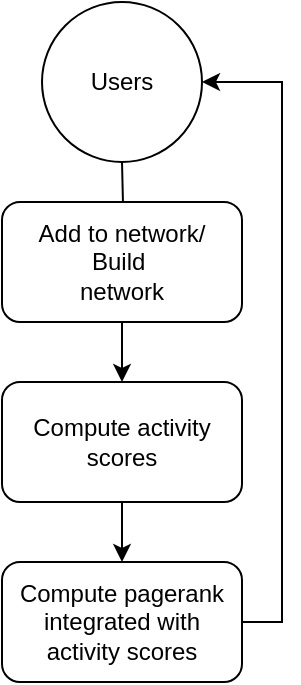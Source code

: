 <mxfile version="27.1.4">
  <diagram name="Page-1" id="g3OE6t035zjwOs0yImcq">
    <mxGraphModel dx="946" dy="644" grid="1" gridSize="10" guides="1" tooltips="1" connect="1" arrows="1" fold="1" page="1" pageScale="1" pageWidth="827" pageHeight="1169" math="0" shadow="0">
      <root>
        <mxCell id="0" />
        <mxCell id="1" parent="0" />
        <mxCell id="YBL1CYbJKdlLU7fEDy9L-3" value="" style="edgeStyle=orthogonalEdgeStyle;rounded=0;orthogonalLoop=1;jettySize=auto;html=1;" edge="1" parent="1" target="YBL1CYbJKdlLU7fEDy9L-2">
          <mxGeometry relative="1" as="geometry">
            <mxPoint x="360" y="240" as="sourcePoint" />
          </mxGeometry>
        </mxCell>
        <mxCell id="YBL1CYbJKdlLU7fEDy9L-5" value="" style="edgeStyle=orthogonalEdgeStyle;rounded=0;orthogonalLoop=1;jettySize=auto;html=1;" edge="1" parent="1" source="YBL1CYbJKdlLU7fEDy9L-2" target="YBL1CYbJKdlLU7fEDy9L-4">
          <mxGeometry relative="1" as="geometry" />
        </mxCell>
        <mxCell id="YBL1CYbJKdlLU7fEDy9L-2" value="Add to network/&lt;div&gt;Build&amp;nbsp;&lt;div&gt;network&lt;/div&gt;&lt;/div&gt;" style="rounded=1;whiteSpace=wrap;html=1;" vertex="1" parent="1">
          <mxGeometry x="300" y="260" width="120" height="60" as="geometry" />
        </mxCell>
        <mxCell id="YBL1CYbJKdlLU7fEDy9L-7" value="" style="edgeStyle=orthogonalEdgeStyle;rounded=0;orthogonalLoop=1;jettySize=auto;html=1;" edge="1" parent="1" source="YBL1CYbJKdlLU7fEDy9L-4" target="YBL1CYbJKdlLU7fEDy9L-6">
          <mxGeometry relative="1" as="geometry" />
        </mxCell>
        <mxCell id="YBL1CYbJKdlLU7fEDy9L-4" value="Compute activity scores" style="rounded=1;whiteSpace=wrap;html=1;" vertex="1" parent="1">
          <mxGeometry x="300" y="350" width="120" height="60" as="geometry" />
        </mxCell>
        <mxCell id="YBL1CYbJKdlLU7fEDy9L-9" style="edgeStyle=orthogonalEdgeStyle;rounded=0;orthogonalLoop=1;jettySize=auto;html=1;exitX=1;exitY=0.5;exitDx=0;exitDy=0;entryX=1;entryY=0.5;entryDx=0;entryDy=0;" edge="1" parent="1" source="YBL1CYbJKdlLU7fEDy9L-6" target="YBL1CYbJKdlLU7fEDy9L-8">
          <mxGeometry relative="1" as="geometry" />
        </mxCell>
        <mxCell id="YBL1CYbJKdlLU7fEDy9L-6" value="Compute pagerank integrated with activity scores" style="rounded=1;whiteSpace=wrap;html=1;" vertex="1" parent="1">
          <mxGeometry x="300" y="440" width="120" height="60" as="geometry" />
        </mxCell>
        <mxCell id="YBL1CYbJKdlLU7fEDy9L-8" value="Users" style="ellipse;whiteSpace=wrap;html=1;aspect=fixed;" vertex="1" parent="1">
          <mxGeometry x="320" y="160" width="80" height="80" as="geometry" />
        </mxCell>
      </root>
    </mxGraphModel>
  </diagram>
</mxfile>
